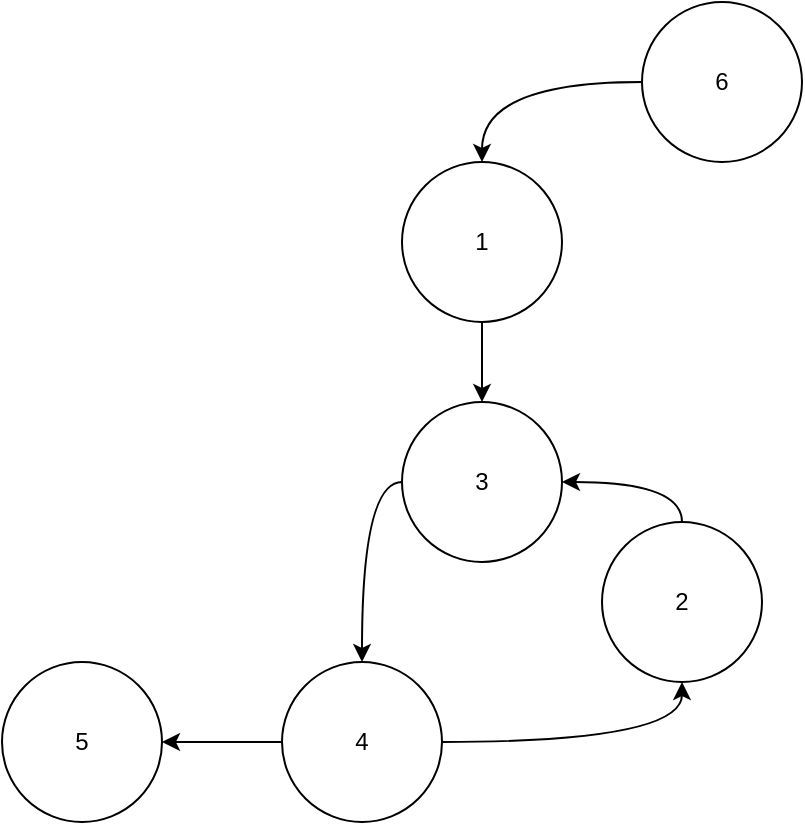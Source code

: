 <mxfile version="12.1.0" pages="1"><diagram id="ZIn1MyiOtW-wrJeuMKQn" name="Page-1"><mxGraphModel dx="1408" dy="808" grid="1" gridSize="10" guides="1" tooltips="1" connect="1" arrows="1" fold="1" page="1" pageScale="1" pageWidth="850" pageHeight="1100" math="0" shadow="0"><root><mxCell id="0"/><mxCell id="1" parent="0"/><mxCell id="iwkMmtzuoXUKhuFtXmkt-21" style="edgeStyle=orthogonalEdgeStyle;curved=1;rounded=0;orthogonalLoop=1;jettySize=auto;html=1;exitX=0;exitY=0.5;exitDx=0;exitDy=0;entryX=0.5;entryY=0;entryDx=0;entryDy=0;" edge="1" parent="1" source="iwkMmtzuoXUKhuFtXmkt-2" target="iwkMmtzuoXUKhuFtXmkt-3"><mxGeometry relative="1" as="geometry"/></mxCell><mxCell id="iwkMmtzuoXUKhuFtXmkt-2" value="6" style="ellipse;whiteSpace=wrap;html=1;aspect=fixed;" vertex="1" parent="1"><mxGeometry x="510" y="150" width="80" height="80" as="geometry"/></mxCell><mxCell id="iwkMmtzuoXUKhuFtXmkt-7" value="" style="edgeStyle=orthogonalEdgeStyle;curved=1;rounded=0;orthogonalLoop=1;jettySize=auto;html=1;" edge="1" parent="1" source="iwkMmtzuoXUKhuFtXmkt-3" target="iwkMmtzuoXUKhuFtXmkt-6"><mxGeometry relative="1" as="geometry"/></mxCell><mxCell id="iwkMmtzuoXUKhuFtXmkt-3" value="1" style="ellipse;whiteSpace=wrap;html=1;aspect=fixed;" vertex="1" parent="1"><mxGeometry x="390" y="230" width="80" height="80" as="geometry"/></mxCell><mxCell id="iwkMmtzuoXUKhuFtXmkt-18" style="edgeStyle=orthogonalEdgeStyle;curved=1;rounded=0;orthogonalLoop=1;jettySize=auto;html=1;exitX=0;exitY=0.5;exitDx=0;exitDy=0;entryX=0.5;entryY=0;entryDx=0;entryDy=0;" edge="1" parent="1" source="iwkMmtzuoXUKhuFtXmkt-6" target="iwkMmtzuoXUKhuFtXmkt-8"><mxGeometry relative="1" as="geometry"/></mxCell><mxCell id="iwkMmtzuoXUKhuFtXmkt-6" value="3" style="ellipse;whiteSpace=wrap;html=1;aspect=fixed;" vertex="1" parent="1"><mxGeometry x="390" y="350" width="80" height="80" as="geometry"/></mxCell><mxCell id="iwkMmtzuoXUKhuFtXmkt-16" value="" style="edgeStyle=orthogonalEdgeStyle;curved=1;rounded=0;orthogonalLoop=1;jettySize=auto;html=1;" edge="1" parent="1" source="iwkMmtzuoXUKhuFtXmkt-8" target="iwkMmtzuoXUKhuFtXmkt-15"><mxGeometry relative="1" as="geometry"/></mxCell><mxCell id="iwkMmtzuoXUKhuFtXmkt-17" style="edgeStyle=orthogonalEdgeStyle;curved=1;rounded=0;orthogonalLoop=1;jettySize=auto;html=1;exitX=1;exitY=0.5;exitDx=0;exitDy=0;entryX=0.5;entryY=1;entryDx=0;entryDy=0;" edge="1" parent="1" source="iwkMmtzuoXUKhuFtXmkt-8" target="iwkMmtzuoXUKhuFtXmkt-10"><mxGeometry relative="1" as="geometry"/></mxCell><mxCell id="iwkMmtzuoXUKhuFtXmkt-8" value="4" style="ellipse;whiteSpace=wrap;html=1;aspect=fixed;" vertex="1" parent="1"><mxGeometry x="330" y="480" width="80" height="80" as="geometry"/></mxCell><mxCell id="iwkMmtzuoXUKhuFtXmkt-15" value="5" style="ellipse;whiteSpace=wrap;html=1;aspect=fixed;" vertex="1" parent="1"><mxGeometry x="190" y="480" width="80" height="80" as="geometry"/></mxCell><mxCell id="iwkMmtzuoXUKhuFtXmkt-14" style="edgeStyle=orthogonalEdgeStyle;curved=1;rounded=0;orthogonalLoop=1;jettySize=auto;html=1;exitX=0.5;exitY=0;exitDx=0;exitDy=0;entryX=1;entryY=0.5;entryDx=0;entryDy=0;" edge="1" parent="1" source="iwkMmtzuoXUKhuFtXmkt-10" target="iwkMmtzuoXUKhuFtXmkt-6"><mxGeometry relative="1" as="geometry"/></mxCell><mxCell id="iwkMmtzuoXUKhuFtXmkt-10" value="2" style="ellipse;whiteSpace=wrap;html=1;aspect=fixed;" vertex="1" parent="1"><mxGeometry x="490" y="410" width="80" height="80" as="geometry"/></mxCell></root></mxGraphModel></diagram></mxfile>